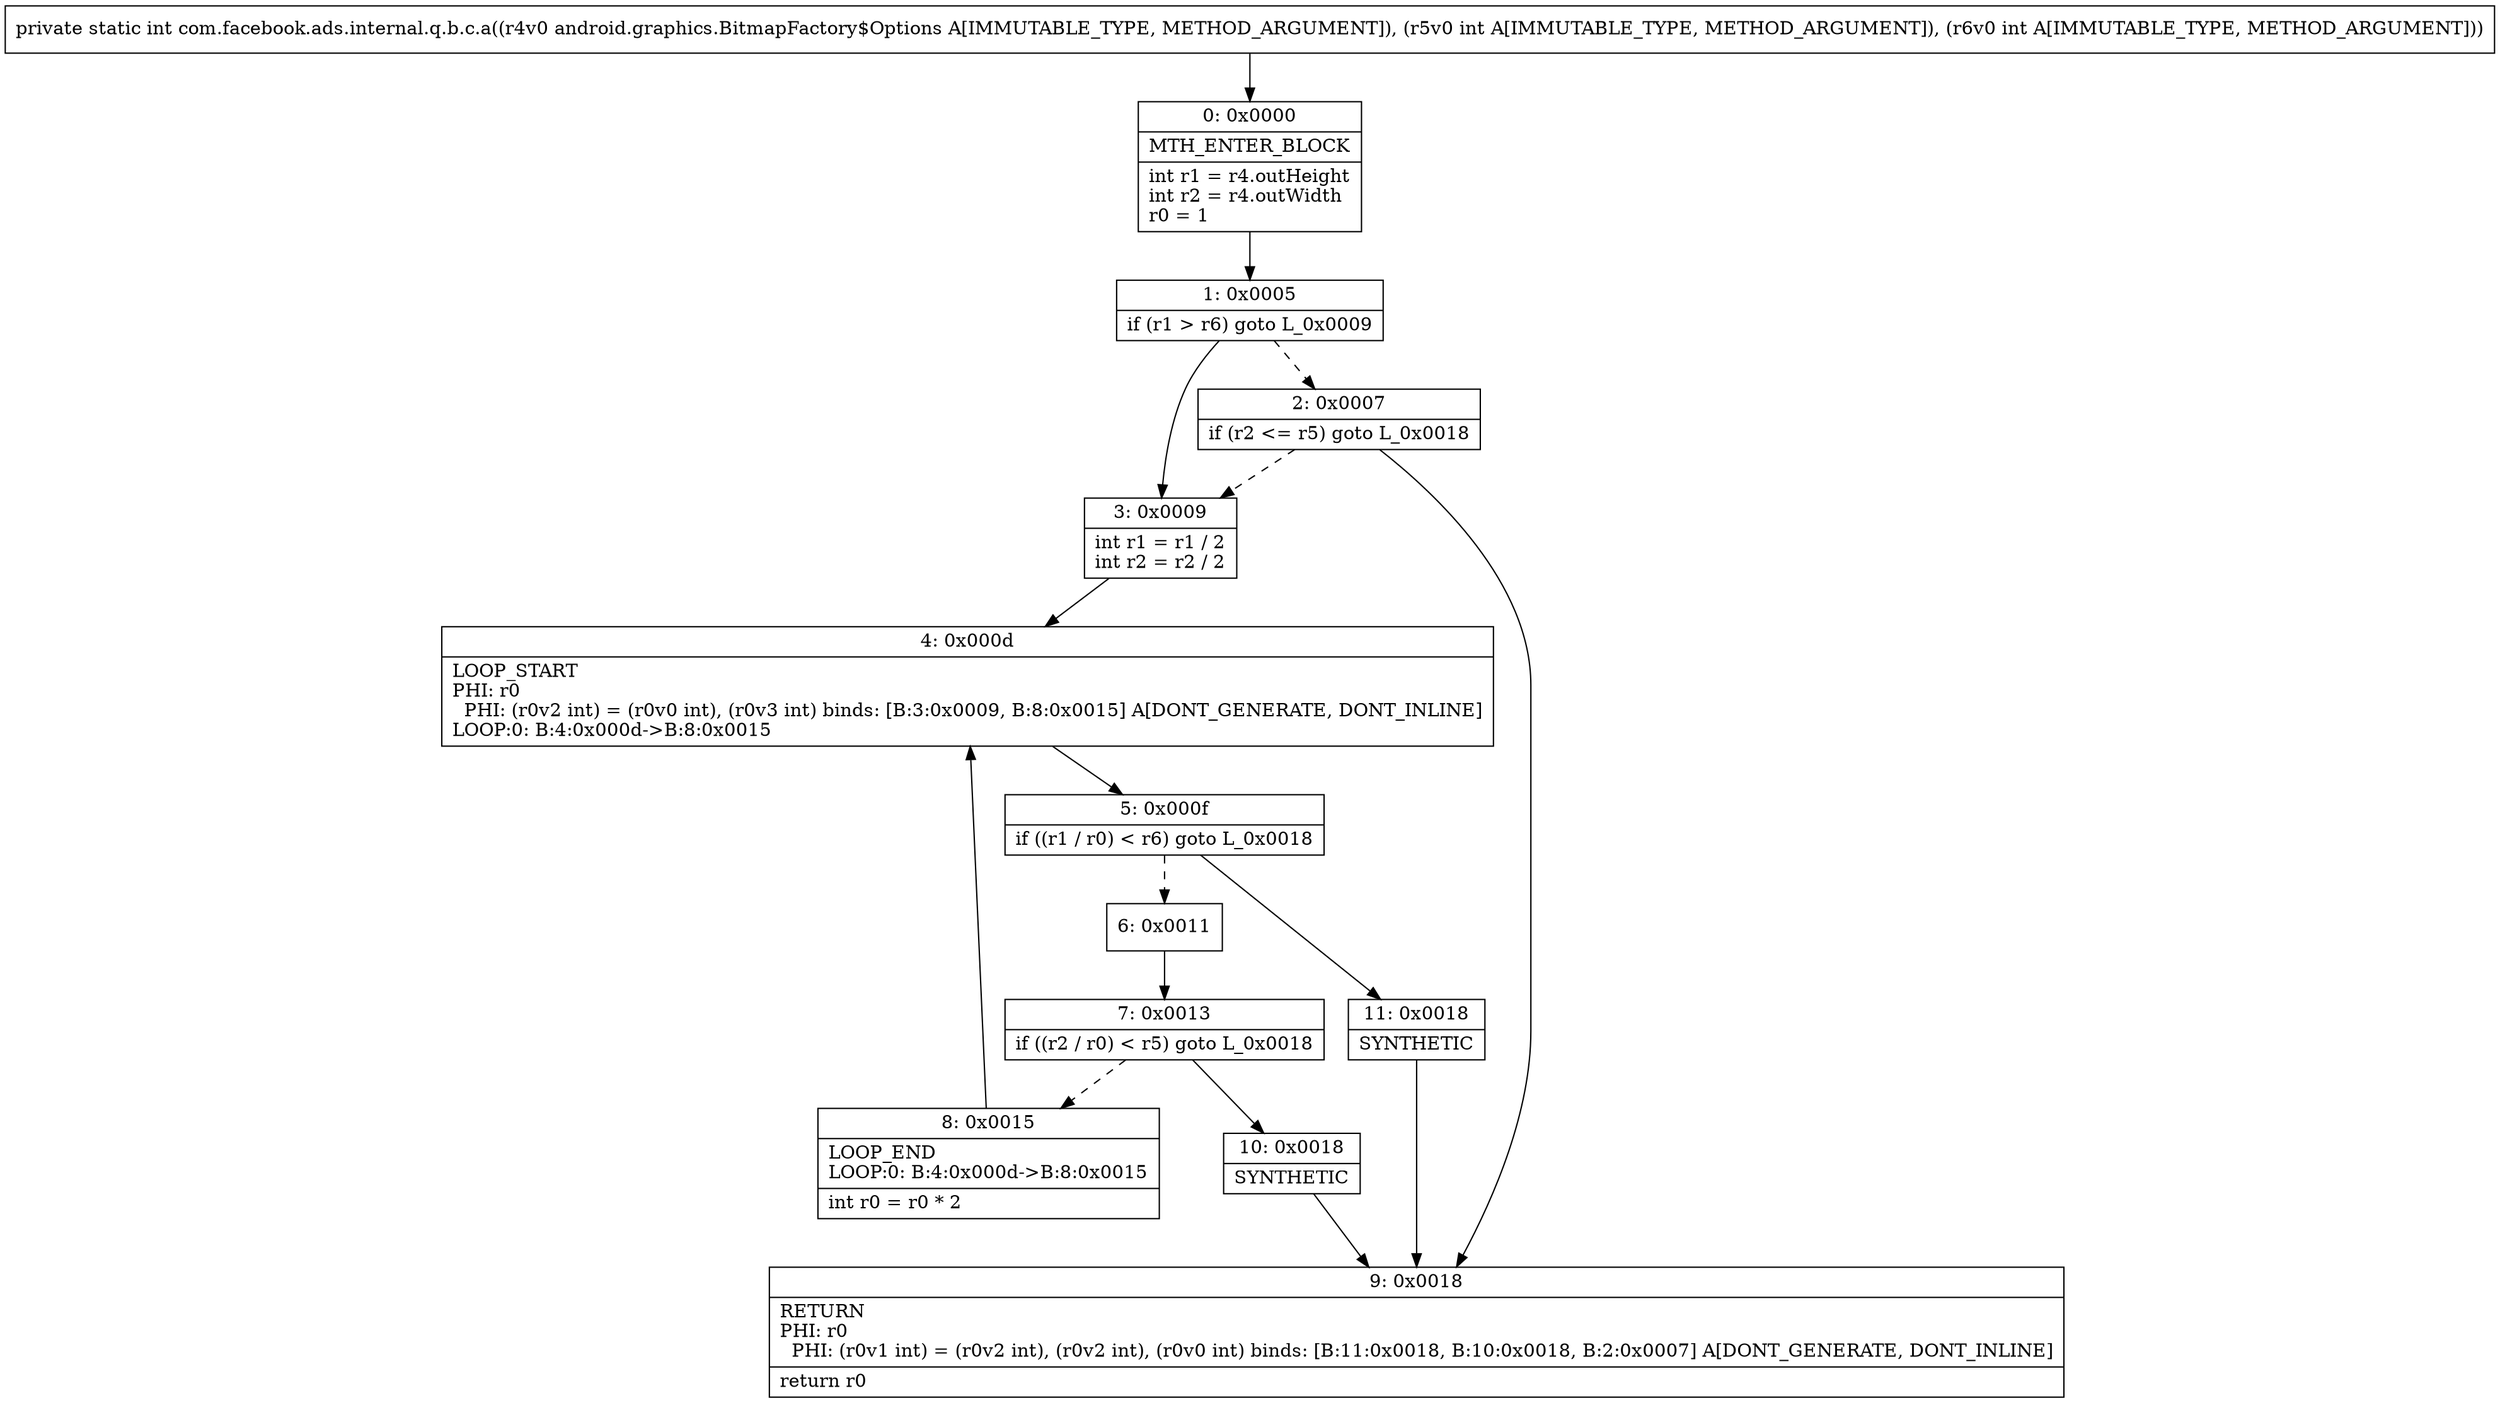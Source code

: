 digraph "CFG forcom.facebook.ads.internal.q.b.c.a(Landroid\/graphics\/BitmapFactory$Options;II)I" {
Node_0 [shape=record,label="{0\:\ 0x0000|MTH_ENTER_BLOCK\l|int r1 = r4.outHeight\lint r2 = r4.outWidth\lr0 = 1\l}"];
Node_1 [shape=record,label="{1\:\ 0x0005|if (r1 \> r6) goto L_0x0009\l}"];
Node_2 [shape=record,label="{2\:\ 0x0007|if (r2 \<= r5) goto L_0x0018\l}"];
Node_3 [shape=record,label="{3\:\ 0x0009|int r1 = r1 \/ 2\lint r2 = r2 \/ 2\l}"];
Node_4 [shape=record,label="{4\:\ 0x000d|LOOP_START\lPHI: r0 \l  PHI: (r0v2 int) = (r0v0 int), (r0v3 int) binds: [B:3:0x0009, B:8:0x0015] A[DONT_GENERATE, DONT_INLINE]\lLOOP:0: B:4:0x000d\-\>B:8:0x0015\l}"];
Node_5 [shape=record,label="{5\:\ 0x000f|if ((r1 \/ r0) \< r6) goto L_0x0018\l}"];
Node_6 [shape=record,label="{6\:\ 0x0011}"];
Node_7 [shape=record,label="{7\:\ 0x0013|if ((r2 \/ r0) \< r5) goto L_0x0018\l}"];
Node_8 [shape=record,label="{8\:\ 0x0015|LOOP_END\lLOOP:0: B:4:0x000d\-\>B:8:0x0015\l|int r0 = r0 * 2\l}"];
Node_9 [shape=record,label="{9\:\ 0x0018|RETURN\lPHI: r0 \l  PHI: (r0v1 int) = (r0v2 int), (r0v2 int), (r0v0 int) binds: [B:11:0x0018, B:10:0x0018, B:2:0x0007] A[DONT_GENERATE, DONT_INLINE]\l|return r0\l}"];
Node_10 [shape=record,label="{10\:\ 0x0018|SYNTHETIC\l}"];
Node_11 [shape=record,label="{11\:\ 0x0018|SYNTHETIC\l}"];
MethodNode[shape=record,label="{private static int com.facebook.ads.internal.q.b.c.a((r4v0 android.graphics.BitmapFactory$Options A[IMMUTABLE_TYPE, METHOD_ARGUMENT]), (r5v0 int A[IMMUTABLE_TYPE, METHOD_ARGUMENT]), (r6v0 int A[IMMUTABLE_TYPE, METHOD_ARGUMENT])) }"];
MethodNode -> Node_0;
Node_0 -> Node_1;
Node_1 -> Node_2[style=dashed];
Node_1 -> Node_3;
Node_2 -> Node_3[style=dashed];
Node_2 -> Node_9;
Node_3 -> Node_4;
Node_4 -> Node_5;
Node_5 -> Node_6[style=dashed];
Node_5 -> Node_11;
Node_6 -> Node_7;
Node_7 -> Node_8[style=dashed];
Node_7 -> Node_10;
Node_8 -> Node_4;
Node_10 -> Node_9;
Node_11 -> Node_9;
}

